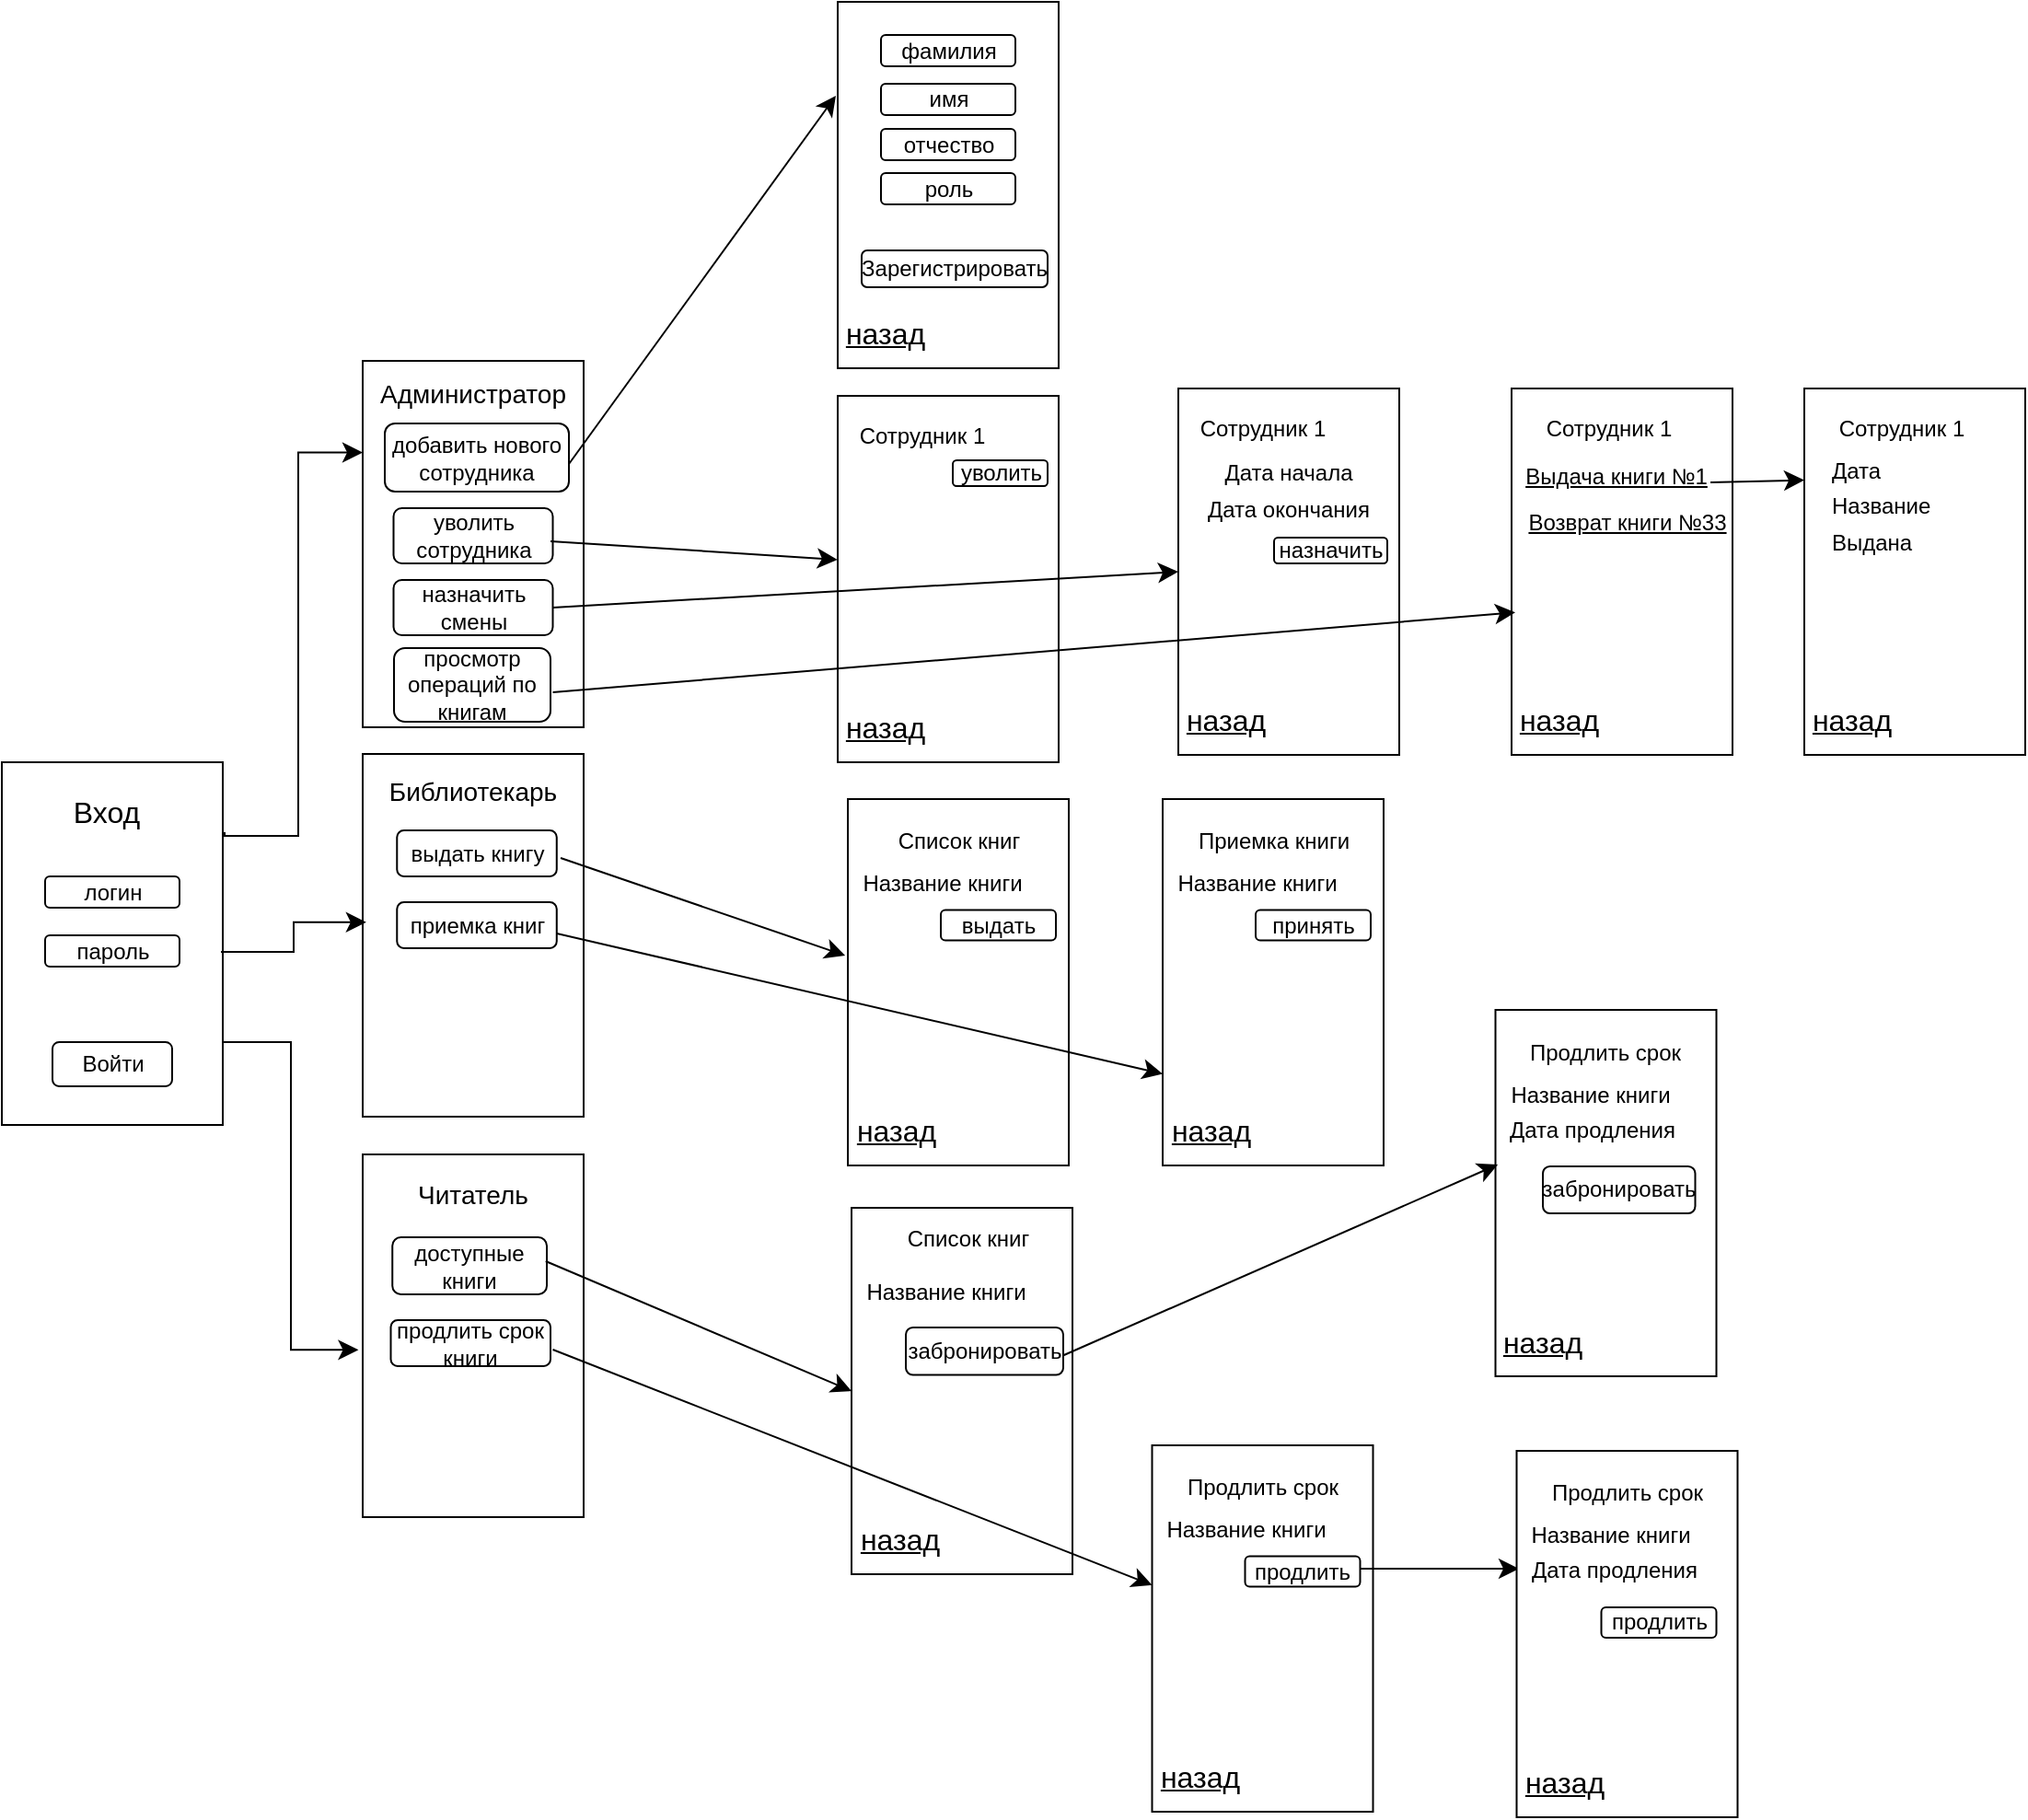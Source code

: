 <mxfile version="24.4.6" type="device">
  <diagram name="Страница — 1" id="KycOlODC1tH5IEd535lH">
    <mxGraphModel dx="2309" dy="1440" grid="0" gridSize="10" guides="1" tooltips="1" connect="1" arrows="1" fold="1" page="0" pageScale="1" pageWidth="827" pageHeight="1169" math="0" shadow="0">
      <root>
        <mxCell id="0" />
        <mxCell id="1" parent="0" />
        <mxCell id="KaoC9EErLGXyU6wSN982-1" value="" style="rounded=0;whiteSpace=wrap;html=1;" vertex="1" parent="1">
          <mxGeometry x="-9" y="113" width="120" height="197" as="geometry" />
        </mxCell>
        <mxCell id="KaoC9EErLGXyU6wSN982-2" value="Вход" style="text;html=1;align=center;verticalAlign=middle;whiteSpace=wrap;rounded=0;fontSize=16;" vertex="1" parent="1">
          <mxGeometry x="18" y="125" width="60" height="30" as="geometry" />
        </mxCell>
        <mxCell id="KaoC9EErLGXyU6wSN982-4" value="логин" style="rounded=1;whiteSpace=wrap;html=1;" vertex="1" parent="1">
          <mxGeometry x="14.5" y="175" width="73" height="17" as="geometry" />
        </mxCell>
        <mxCell id="KaoC9EErLGXyU6wSN982-7" value="пароль" style="rounded=1;whiteSpace=wrap;html=1;" vertex="1" parent="1">
          <mxGeometry x="14.5" y="207" width="73" height="17" as="geometry" />
        </mxCell>
        <mxCell id="KaoC9EErLGXyU6wSN982-8" value="Войти" style="rounded=1;whiteSpace=wrap;html=1;" vertex="1" parent="1">
          <mxGeometry x="18.5" y="265" width="65" height="24" as="geometry" />
        </mxCell>
        <mxCell id="KaoC9EErLGXyU6wSN982-9" value="" style="rounded=0;whiteSpace=wrap;html=1;" vertex="1" parent="1">
          <mxGeometry x="187" y="-105" width="120" height="199" as="geometry" />
        </mxCell>
        <mxCell id="KaoC9EErLGXyU6wSN982-10" value="" style="rounded=0;whiteSpace=wrap;html=1;" vertex="1" parent="1">
          <mxGeometry x="187" y="108.5" width="120" height="197" as="geometry" />
        </mxCell>
        <mxCell id="KaoC9EErLGXyU6wSN982-11" value="" style="rounded=0;whiteSpace=wrap;html=1;" vertex="1" parent="1">
          <mxGeometry x="187" y="326" width="120" height="197" as="geometry" />
        </mxCell>
        <mxCell id="KaoC9EErLGXyU6wSN982-13" value="&lt;font style=&quot;font-size: 14px;&quot;&gt;Администратор&lt;/font&gt;" style="text;html=1;align=center;verticalAlign=middle;whiteSpace=wrap;rounded=0;fontSize=16;" vertex="1" parent="1">
          <mxGeometry x="217" y="-103" width="60" height="30" as="geometry" />
        </mxCell>
        <mxCell id="KaoC9EErLGXyU6wSN982-14" value="&lt;font style=&quot;font-size: 14px;&quot;&gt;Библиотекарь&lt;/font&gt;" style="text;html=1;align=center;verticalAlign=middle;whiteSpace=wrap;rounded=0;fontSize=16;" vertex="1" parent="1">
          <mxGeometry x="217" y="113" width="60" height="30" as="geometry" />
        </mxCell>
        <mxCell id="KaoC9EErLGXyU6wSN982-15" value="&lt;font style=&quot;font-size: 14px;&quot;&gt;Читатель&lt;/font&gt;" style="text;html=1;align=center;verticalAlign=middle;whiteSpace=wrap;rounded=0;fontSize=16;" vertex="1" parent="1">
          <mxGeometry x="217" y="332" width="60" height="30" as="geometry" />
        </mxCell>
        <mxCell id="KaoC9EErLGXyU6wSN982-20" value="" style="edgeStyle=segmentEdgeStyle;endArrow=classic;html=1;curved=0;rounded=0;endSize=8;startSize=8;fontSize=12;entryX=0;entryY=0.25;entryDx=0;entryDy=0;" edge="1" parent="1" target="KaoC9EErLGXyU6wSN982-9">
          <mxGeometry width="50" height="50" relative="1" as="geometry">
            <mxPoint x="112" y="151" as="sourcePoint" />
            <mxPoint x="157" y="103" as="targetPoint" />
            <Array as="points">
              <mxPoint x="152" y="153" />
              <mxPoint x="152" y="-56" />
            </Array>
          </mxGeometry>
        </mxCell>
        <mxCell id="KaoC9EErLGXyU6wSN982-21" value="" style="edgeStyle=elbowEdgeStyle;elbow=horizontal;endArrow=classic;html=1;curved=0;rounded=0;endSize=8;startSize=8;fontSize=12;entryX=0.016;entryY=0.464;entryDx=0;entryDy=0;entryPerimeter=0;" edge="1" parent="1" target="KaoC9EErLGXyU6wSN982-10">
          <mxGeometry width="50" height="50" relative="1" as="geometry">
            <mxPoint x="110" y="216" as="sourcePoint" />
            <mxPoint x="160" y="166" as="targetPoint" />
          </mxGeometry>
        </mxCell>
        <mxCell id="KaoC9EErLGXyU6wSN982-22" value="" style="edgeStyle=elbowEdgeStyle;elbow=horizontal;endArrow=classic;html=1;curved=0;rounded=0;endSize=8;startSize=8;fontSize=12;entryX=-0.019;entryY=0.539;entryDx=0;entryDy=0;entryPerimeter=0;" edge="1" parent="1" target="KaoC9EErLGXyU6wSN982-11">
          <mxGeometry width="50" height="50" relative="1" as="geometry">
            <mxPoint x="111" y="265" as="sourcePoint" />
            <mxPoint x="190" y="249" as="targetPoint" />
          </mxGeometry>
        </mxCell>
        <mxCell id="KaoC9EErLGXyU6wSN982-23" value="добавить нового сотрудника" style="rounded=1;whiteSpace=wrap;html=1;" vertex="1" parent="1">
          <mxGeometry x="199" y="-71" width="100" height="37" as="geometry" />
        </mxCell>
        <mxCell id="KaoC9EErLGXyU6wSN982-24" value="уволить сотрудника" style="rounded=1;whiteSpace=wrap;html=1;" vertex="1" parent="1">
          <mxGeometry x="203.75" y="-25" width="86.5" height="30" as="geometry" />
        </mxCell>
        <mxCell id="KaoC9EErLGXyU6wSN982-25" value="назначить смены" style="rounded=1;whiteSpace=wrap;html=1;" vertex="1" parent="1">
          <mxGeometry x="203.75" y="14" width="86.5" height="30" as="geometry" />
        </mxCell>
        <mxCell id="KaoC9EErLGXyU6wSN982-26" value="просмотр операций по книгам" style="rounded=1;whiteSpace=wrap;html=1;" vertex="1" parent="1">
          <mxGeometry x="204" y="51" width="85" height="40" as="geometry" />
        </mxCell>
        <mxCell id="KaoC9EErLGXyU6wSN982-28" value="выдать книгу" style="rounded=1;whiteSpace=wrap;html=1;" vertex="1" parent="1">
          <mxGeometry x="205.63" y="150" width="86.75" height="25" as="geometry" />
        </mxCell>
        <mxCell id="KaoC9EErLGXyU6wSN982-29" value="приемка книг" style="rounded=1;whiteSpace=wrap;html=1;" vertex="1" parent="1">
          <mxGeometry x="205.63" y="189" width="86.75" height="25" as="geometry" />
        </mxCell>
        <mxCell id="KaoC9EErLGXyU6wSN982-31" value="доступные книги" style="rounded=1;whiteSpace=wrap;html=1;" vertex="1" parent="1">
          <mxGeometry x="203.12" y="371" width="83.88" height="31" as="geometry" />
        </mxCell>
        <mxCell id="KaoC9EErLGXyU6wSN982-32" value="продлить срок книги" style="rounded=1;whiteSpace=wrap;html=1;" vertex="1" parent="1">
          <mxGeometry x="202.25" y="416" width="86.75" height="25" as="geometry" />
        </mxCell>
        <mxCell id="KaoC9EErLGXyU6wSN982-34" value="" style="endArrow=classic;html=1;rounded=0;fontSize=12;startSize=8;endSize=8;curved=1;" edge="1" parent="1">
          <mxGeometry width="50" height="50" relative="1" as="geometry">
            <mxPoint x="299" y="-49" as="sourcePoint" />
            <mxPoint x="444" y="-249" as="targetPoint" />
          </mxGeometry>
        </mxCell>
        <mxCell id="KaoC9EErLGXyU6wSN982-45" value="" style="rounded=0;whiteSpace=wrap;html=1;" vertex="1" parent="1">
          <mxGeometry x="445" y="-300" width="120" height="199" as="geometry" />
        </mxCell>
        <mxCell id="KaoC9EErLGXyU6wSN982-46" value="Зарегистрировать" style="rounded=1;whiteSpace=wrap;html=1;" vertex="1" parent="1">
          <mxGeometry x="458" y="-165" width="101" height="20" as="geometry" />
        </mxCell>
        <mxCell id="KaoC9EErLGXyU6wSN982-47" value="фамилия" style="rounded=1;whiteSpace=wrap;html=1;" vertex="1" parent="1">
          <mxGeometry x="468.5" y="-282" width="73" height="17" as="geometry" />
        </mxCell>
        <mxCell id="KaoC9EErLGXyU6wSN982-48" value="имя" style="rounded=1;whiteSpace=wrap;html=1;" vertex="1" parent="1">
          <mxGeometry x="468.5" y="-255.5" width="73" height="17" as="geometry" />
        </mxCell>
        <mxCell id="KaoC9EErLGXyU6wSN982-49" value="отчество" style="rounded=1;whiteSpace=wrap;html=1;" vertex="1" parent="1">
          <mxGeometry x="468.5" y="-231" width="73" height="17" as="geometry" />
        </mxCell>
        <mxCell id="KaoC9EErLGXyU6wSN982-50" value="роль" style="rounded=1;whiteSpace=wrap;html=1;" vertex="1" parent="1">
          <mxGeometry x="468.5" y="-207" width="73" height="17" as="geometry" />
        </mxCell>
        <mxCell id="KaoC9EErLGXyU6wSN982-51" value="&lt;u&gt;назад&lt;/u&gt;" style="text;html=1;align=center;verticalAlign=middle;whiteSpace=wrap;rounded=0;fontSize=16;" vertex="1" parent="1">
          <mxGeometry x="441" y="-135" width="60" height="30" as="geometry" />
        </mxCell>
        <mxCell id="KaoC9EErLGXyU6wSN982-52" value="" style="rounded=0;whiteSpace=wrap;html=1;" vertex="1" parent="1">
          <mxGeometry x="445" y="-86" width="120" height="199" as="geometry" />
        </mxCell>
        <mxCell id="KaoC9EErLGXyU6wSN982-58" value="&lt;u&gt;назад&lt;/u&gt;" style="text;html=1;align=center;verticalAlign=middle;whiteSpace=wrap;rounded=0;fontSize=16;" vertex="1" parent="1">
          <mxGeometry x="441" y="79" width="60" height="30" as="geometry" />
        </mxCell>
        <mxCell id="KaoC9EErLGXyU6wSN982-59" value="" style="endArrow=classic;html=1;rounded=0;fontSize=12;startSize=8;endSize=8;curved=1;entryX=-0.001;entryY=0.447;entryDx=0;entryDy=0;entryPerimeter=0;" edge="1" parent="1" target="KaoC9EErLGXyU6wSN982-52">
          <mxGeometry width="50" height="50" relative="1" as="geometry">
            <mxPoint x="289" y="-7" as="sourcePoint" />
            <mxPoint x="434" y="-207" as="targetPoint" />
          </mxGeometry>
        </mxCell>
        <mxCell id="KaoC9EErLGXyU6wSN982-60" value="уволить" style="rounded=1;whiteSpace=wrap;html=1;" vertex="1" parent="1">
          <mxGeometry x="507.5" y="-51" width="51.5" height="14" as="geometry" />
        </mxCell>
        <mxCell id="KaoC9EErLGXyU6wSN982-63" value="&lt;font style=&quot;font-size: 12px;&quot;&gt;Сотрудник 1&lt;/font&gt;" style="text;html=1;align=center;verticalAlign=middle;whiteSpace=wrap;rounded=0;fontSize=16;" vertex="1" parent="1">
          <mxGeometry x="434" y="-81" width="114" height="30" as="geometry" />
        </mxCell>
        <mxCell id="KaoC9EErLGXyU6wSN982-64" value="" style="rounded=0;whiteSpace=wrap;html=1;" vertex="1" parent="1">
          <mxGeometry x="630" y="-90" width="120" height="199" as="geometry" />
        </mxCell>
        <mxCell id="KaoC9EErLGXyU6wSN982-65" value="&lt;u&gt;назад&lt;/u&gt;" style="text;html=1;align=center;verticalAlign=middle;whiteSpace=wrap;rounded=0;fontSize=16;" vertex="1" parent="1">
          <mxGeometry x="626" y="75" width="60" height="30" as="geometry" />
        </mxCell>
        <mxCell id="KaoC9EErLGXyU6wSN982-66" value="назначить" style="rounded=1;whiteSpace=wrap;html=1;" vertex="1" parent="1">
          <mxGeometry x="682" y="-9" width="61.5" height="14" as="geometry" />
        </mxCell>
        <mxCell id="KaoC9EErLGXyU6wSN982-67" value="&lt;font style=&quot;font-size: 12px;&quot;&gt;Сотрудник 1&lt;/font&gt;" style="text;html=1;align=center;verticalAlign=middle;whiteSpace=wrap;rounded=0;fontSize=16;" vertex="1" parent="1">
          <mxGeometry x="619" y="-85" width="114" height="30" as="geometry" />
        </mxCell>
        <mxCell id="KaoC9EErLGXyU6wSN982-69" value="" style="endArrow=classic;html=1;rounded=0;fontSize=12;startSize=8;endSize=8;curved=1;entryX=0;entryY=0.5;entryDx=0;entryDy=0;" edge="1" parent="1" target="KaoC9EErLGXyU6wSN982-64">
          <mxGeometry width="50" height="50" relative="1" as="geometry">
            <mxPoint x="290.25" y="29" as="sourcePoint" />
            <mxPoint x="446.25" y="39" as="targetPoint" />
          </mxGeometry>
        </mxCell>
        <mxCell id="KaoC9EErLGXyU6wSN982-70" value="&lt;font style=&quot;font-size: 12px;&quot;&gt;Дата начала&lt;/font&gt;&lt;div&gt;&lt;font style=&quot;font-size: 12px;&quot;&gt;Дата окончания&lt;/font&gt;&lt;/div&gt;" style="text;html=1;align=center;verticalAlign=middle;whiteSpace=wrap;rounded=0;fontSize=16;" vertex="1" parent="1">
          <mxGeometry x="633" y="-51" width="114" height="30" as="geometry" />
        </mxCell>
        <mxCell id="KaoC9EErLGXyU6wSN982-71" value="" style="rounded=0;whiteSpace=wrap;html=1;" vertex="1" parent="1">
          <mxGeometry x="811" y="-90" width="120" height="199" as="geometry" />
        </mxCell>
        <mxCell id="KaoC9EErLGXyU6wSN982-72" value="&lt;u&gt;назад&lt;/u&gt;" style="text;html=1;align=center;verticalAlign=middle;whiteSpace=wrap;rounded=0;fontSize=16;" vertex="1" parent="1">
          <mxGeometry x="807" y="75" width="60" height="30" as="geometry" />
        </mxCell>
        <mxCell id="KaoC9EErLGXyU6wSN982-74" value="&lt;font style=&quot;font-size: 12px;&quot;&gt;Сотрудник 1&lt;/font&gt;" style="text;html=1;align=center;verticalAlign=middle;whiteSpace=wrap;rounded=0;fontSize=16;" vertex="1" parent="1">
          <mxGeometry x="807" y="-85" width="114" height="30" as="geometry" />
        </mxCell>
        <mxCell id="KaoC9EErLGXyU6wSN982-76" value="" style="endArrow=classic;html=1;rounded=0;fontSize=12;startSize=8;endSize=8;curved=1;entryX=0.017;entryY=0.611;entryDx=0;entryDy=0;entryPerimeter=0;" edge="1" parent="1" target="KaoC9EErLGXyU6wSN982-71">
          <mxGeometry width="50" height="50" relative="1" as="geometry">
            <mxPoint x="290.25" y="75" as="sourcePoint" />
            <mxPoint x="630" y="56" as="targetPoint" />
          </mxGeometry>
        </mxCell>
        <mxCell id="KaoC9EErLGXyU6wSN982-77" value="&lt;span style=&quot;font-size: 12px;&quot;&gt;&lt;u&gt;Выдача книги №1&lt;/u&gt;&lt;/span&gt;" style="text;html=1;align=center;verticalAlign=middle;whiteSpace=wrap;rounded=0;fontSize=16;" vertex="1" parent="1">
          <mxGeometry x="811" y="-59" width="114" height="30" as="geometry" />
        </mxCell>
        <mxCell id="KaoC9EErLGXyU6wSN982-78" value="&lt;span style=&quot;font-size: 12px;&quot;&gt;&lt;u&gt;Возврат книги №33&lt;/u&gt;&lt;/span&gt;" style="text;html=1;align=center;verticalAlign=middle;whiteSpace=wrap;rounded=0;fontSize=16;" vertex="1" parent="1">
          <mxGeometry x="817" y="-34" width="114" height="30" as="geometry" />
        </mxCell>
        <mxCell id="KaoC9EErLGXyU6wSN982-79" value="" style="rounded=0;whiteSpace=wrap;html=1;" vertex="1" parent="1">
          <mxGeometry x="970" y="-90" width="120" height="199" as="geometry" />
        </mxCell>
        <mxCell id="KaoC9EErLGXyU6wSN982-80" value="&lt;u&gt;назад&lt;/u&gt;" style="text;html=1;align=center;verticalAlign=middle;whiteSpace=wrap;rounded=0;fontSize=16;" vertex="1" parent="1">
          <mxGeometry x="966" y="75" width="60" height="30" as="geometry" />
        </mxCell>
        <mxCell id="KaoC9EErLGXyU6wSN982-81" value="&lt;font style=&quot;font-size: 12px;&quot;&gt;Сотрудник 1&lt;/font&gt;" style="text;html=1;align=center;verticalAlign=middle;whiteSpace=wrap;rounded=0;fontSize=16;" vertex="1" parent="1">
          <mxGeometry x="966" y="-85" width="114" height="30" as="geometry" />
        </mxCell>
        <mxCell id="KaoC9EErLGXyU6wSN982-84" value="" style="endArrow=classic;html=1;rounded=0;fontSize=12;startSize=8;endSize=8;curved=1;entryX=0;entryY=0.25;entryDx=0;entryDy=0;" edge="1" parent="1" target="KaoC9EErLGXyU6wSN982-79">
          <mxGeometry width="50" height="50" relative="1" as="geometry">
            <mxPoint x="919" y="-39" as="sourcePoint" />
            <mxPoint x="969" y="-89" as="targetPoint" />
          </mxGeometry>
        </mxCell>
        <mxCell id="KaoC9EErLGXyU6wSN982-85" value="&lt;span style=&quot;font-size: 12px;&quot;&gt;Дата&lt;/span&gt;&lt;div&gt;&lt;span style=&quot;font-size: 12px;&quot;&gt;Название&lt;/span&gt;&lt;/div&gt;&lt;div&gt;&lt;span style=&quot;font-size: 12px;&quot;&gt;Выдана&lt;/span&gt;&lt;/div&gt;&lt;div&gt;&lt;span style=&quot;font-size: 12px;&quot;&gt;&lt;br&gt;&lt;/span&gt;&lt;/div&gt;" style="text;html=1;align=left;verticalAlign=middle;whiteSpace=wrap;rounded=0;fontSize=16;" vertex="1" parent="1">
          <mxGeometry x="983" y="-33" width="101" height="29" as="geometry" />
        </mxCell>
        <mxCell id="KaoC9EErLGXyU6wSN982-86" value="" style="rounded=0;whiteSpace=wrap;html=1;" vertex="1" parent="1">
          <mxGeometry x="450.5" y="133" width="120" height="199" as="geometry" />
        </mxCell>
        <mxCell id="KaoC9EErLGXyU6wSN982-87" value="&lt;u&gt;назад&lt;/u&gt;" style="text;html=1;align=center;verticalAlign=middle;whiteSpace=wrap;rounded=0;fontSize=16;" vertex="1" parent="1">
          <mxGeometry x="446.5" y="298" width="60" height="30" as="geometry" />
        </mxCell>
        <mxCell id="KaoC9EErLGXyU6wSN982-89" value="&lt;span style=&quot;font-size: 12px;&quot;&gt;Список книг&lt;/span&gt;" style="text;html=1;align=center;verticalAlign=middle;whiteSpace=wrap;rounded=0;fontSize=16;" vertex="1" parent="1">
          <mxGeometry x="453.5" y="139" width="114" height="30" as="geometry" />
        </mxCell>
        <mxCell id="KaoC9EErLGXyU6wSN982-90" value="" style="endArrow=classic;html=1;rounded=0;fontSize=12;startSize=8;endSize=8;curved=1;entryX=-0.012;entryY=0.427;entryDx=0;entryDy=0;entryPerimeter=0;" edge="1" parent="1" target="KaoC9EErLGXyU6wSN982-86">
          <mxGeometry width="50" height="50" relative="1" as="geometry">
            <mxPoint x="294.5" y="165" as="sourcePoint" />
            <mxPoint x="450.5" y="175" as="targetPoint" />
          </mxGeometry>
        </mxCell>
        <mxCell id="KaoC9EErLGXyU6wSN982-92" value="&lt;span style=&quot;font-size: 12px;&quot;&gt;Название книги&lt;/span&gt;" style="text;html=1;align=center;verticalAlign=middle;whiteSpace=wrap;rounded=0;fontSize=16;" vertex="1" parent="1">
          <mxGeometry x="445" y="162" width="114" height="30" as="geometry" />
        </mxCell>
        <mxCell id="KaoC9EErLGXyU6wSN982-93" value="выдать" style="rounded=1;whiteSpace=wrap;html=1;" vertex="1" parent="1">
          <mxGeometry x="501" y="193.25" width="62.5" height="16.5" as="geometry" />
        </mxCell>
        <mxCell id="KaoC9EErLGXyU6wSN982-94" value="" style="rounded=0;whiteSpace=wrap;html=1;" vertex="1" parent="1">
          <mxGeometry x="621.5" y="133" width="120" height="199" as="geometry" />
        </mxCell>
        <mxCell id="KaoC9EErLGXyU6wSN982-95" value="&lt;u&gt;назад&lt;/u&gt;" style="text;html=1;align=center;verticalAlign=middle;whiteSpace=wrap;rounded=0;fontSize=16;" vertex="1" parent="1">
          <mxGeometry x="617.5" y="298" width="60" height="30" as="geometry" />
        </mxCell>
        <mxCell id="KaoC9EErLGXyU6wSN982-96" value="&lt;span style=&quot;font-size: 12px;&quot;&gt;Приемка книги&lt;/span&gt;" style="text;html=1;align=center;verticalAlign=middle;whiteSpace=wrap;rounded=0;fontSize=16;" vertex="1" parent="1">
          <mxGeometry x="624.5" y="139" width="114" height="30" as="geometry" />
        </mxCell>
        <mxCell id="KaoC9EErLGXyU6wSN982-97" value="&lt;span style=&quot;font-size: 12px;&quot;&gt;Название книги&lt;/span&gt;" style="text;html=1;align=center;verticalAlign=middle;whiteSpace=wrap;rounded=0;fontSize=16;" vertex="1" parent="1">
          <mxGeometry x="616" y="162" width="114" height="30" as="geometry" />
        </mxCell>
        <mxCell id="KaoC9EErLGXyU6wSN982-98" value="принять" style="rounded=1;whiteSpace=wrap;html=1;" vertex="1" parent="1">
          <mxGeometry x="672" y="193.25" width="62.5" height="16.5" as="geometry" />
        </mxCell>
        <mxCell id="KaoC9EErLGXyU6wSN982-99" value="" style="endArrow=classic;html=1;rounded=0;fontSize=12;startSize=8;endSize=8;curved=1;entryX=0;entryY=0.75;entryDx=0;entryDy=0;" edge="1" parent="1" target="KaoC9EErLGXyU6wSN982-94">
          <mxGeometry width="50" height="50" relative="1" as="geometry">
            <mxPoint x="292.38" y="206" as="sourcePoint" />
            <mxPoint x="446.88" y="259" as="targetPoint" />
          </mxGeometry>
        </mxCell>
        <mxCell id="KaoC9EErLGXyU6wSN982-100" value="" style="rounded=0;whiteSpace=wrap;html=1;" vertex="1" parent="1">
          <mxGeometry x="452.5" y="355" width="120" height="199" as="geometry" />
        </mxCell>
        <mxCell id="KaoC9EErLGXyU6wSN982-101" value="&lt;u&gt;назад&lt;/u&gt;" style="text;html=1;align=center;verticalAlign=middle;whiteSpace=wrap;rounded=0;fontSize=16;" vertex="1" parent="1">
          <mxGeometry x="448.5" y="520" width="60" height="30" as="geometry" />
        </mxCell>
        <mxCell id="KaoC9EErLGXyU6wSN982-102" value="&lt;span style=&quot;font-size: 12px;&quot;&gt;Список книг&lt;/span&gt;" style="text;html=1;align=center;verticalAlign=middle;whiteSpace=wrap;rounded=0;fontSize=16;" vertex="1" parent="1">
          <mxGeometry x="458.5" y="355" width="114" height="30" as="geometry" />
        </mxCell>
        <mxCell id="KaoC9EErLGXyU6wSN982-103" value="&lt;span style=&quot;font-size: 12px;&quot;&gt;Название книги&lt;/span&gt;" style="text;html=1;align=center;verticalAlign=middle;whiteSpace=wrap;rounded=0;fontSize=16;" vertex="1" parent="1">
          <mxGeometry x="447" y="384" width="114" height="30" as="geometry" />
        </mxCell>
        <mxCell id="KaoC9EErLGXyU6wSN982-104" value="забронировать" style="rounded=1;whiteSpace=wrap;html=1;" vertex="1" parent="1">
          <mxGeometry x="482" y="420" width="85.5" height="25.75" as="geometry" />
        </mxCell>
        <mxCell id="KaoC9EErLGXyU6wSN982-105" value="" style="rounded=0;whiteSpace=wrap;html=1;" vertex="1" parent="1">
          <mxGeometry x="615.75" y="484" width="120" height="199" as="geometry" />
        </mxCell>
        <mxCell id="KaoC9EErLGXyU6wSN982-106" value="&lt;u&gt;назад&lt;/u&gt;" style="text;html=1;align=center;verticalAlign=middle;whiteSpace=wrap;rounded=0;fontSize=16;" vertex="1" parent="1">
          <mxGeometry x="611.75" y="649" width="60" height="30" as="geometry" />
        </mxCell>
        <mxCell id="KaoC9EErLGXyU6wSN982-107" value="&lt;span style=&quot;font-size: 12px;&quot;&gt;Продлить срок&lt;/span&gt;" style="text;html=1;align=center;verticalAlign=middle;whiteSpace=wrap;rounded=0;fontSize=16;" vertex="1" parent="1">
          <mxGeometry x="618.75" y="490" width="114" height="30" as="geometry" />
        </mxCell>
        <mxCell id="KaoC9EErLGXyU6wSN982-108" value="&lt;span style=&quot;font-size: 12px;&quot;&gt;Название книги&lt;/span&gt;" style="text;html=1;align=center;verticalAlign=middle;whiteSpace=wrap;rounded=0;fontSize=16;" vertex="1" parent="1">
          <mxGeometry x="610.25" y="513" width="114" height="30" as="geometry" />
        </mxCell>
        <mxCell id="KaoC9EErLGXyU6wSN982-109" value="продлить" style="rounded=1;whiteSpace=wrap;html=1;" vertex="1" parent="1">
          <mxGeometry x="666.25" y="544.25" width="62.5" height="16.5" as="geometry" />
        </mxCell>
        <mxCell id="KaoC9EErLGXyU6wSN982-110" value="" style="endArrow=classic;html=1;rounded=0;fontSize=12;startSize=8;endSize=8;curved=1;entryX=0;entryY=0.5;entryDx=0;entryDy=0;" edge="1" parent="1" target="KaoC9EErLGXyU6wSN982-100">
          <mxGeometry width="50" height="50" relative="1" as="geometry">
            <mxPoint x="286.38" y="384" as="sourcePoint" />
            <mxPoint x="616" y="460" as="targetPoint" />
          </mxGeometry>
        </mxCell>
        <mxCell id="KaoC9EErLGXyU6wSN982-111" value="" style="endArrow=classic;html=1;rounded=0;fontSize=12;startSize=8;endSize=8;curved=1;" edge="1" parent="1" target="KaoC9EErLGXyU6wSN982-105">
          <mxGeometry width="50" height="50" relative="1" as="geometry">
            <mxPoint x="290.25" y="432" as="sourcePoint" />
            <mxPoint x="456.87" y="503" as="targetPoint" />
          </mxGeometry>
        </mxCell>
        <mxCell id="KaoC9EErLGXyU6wSN982-113" value="" style="endArrow=classic;html=1;rounded=0;fontSize=12;startSize=8;endSize=8;curved=1;" edge="1" parent="1">
          <mxGeometry width="50" height="50" relative="1" as="geometry">
            <mxPoint x="729" y="551" as="sourcePoint" />
            <mxPoint x="815" y="551" as="targetPoint" />
          </mxGeometry>
        </mxCell>
        <mxCell id="KaoC9EErLGXyU6wSN982-114" value="" style="rounded=0;whiteSpace=wrap;html=1;" vertex="1" parent="1">
          <mxGeometry x="813.75" y="487" width="120" height="199" as="geometry" />
        </mxCell>
        <mxCell id="KaoC9EErLGXyU6wSN982-115" value="&lt;u&gt;назад&lt;/u&gt;" style="text;html=1;align=center;verticalAlign=middle;whiteSpace=wrap;rounded=0;fontSize=16;" vertex="1" parent="1">
          <mxGeometry x="809.75" y="652" width="60" height="30" as="geometry" />
        </mxCell>
        <mxCell id="KaoC9EErLGXyU6wSN982-116" value="&lt;span style=&quot;font-size: 12px;&quot;&gt;Продлить срок&lt;/span&gt;" style="text;html=1;align=center;verticalAlign=middle;whiteSpace=wrap;rounded=0;fontSize=16;" vertex="1" parent="1">
          <mxGeometry x="816.75" y="493" width="114" height="30" as="geometry" />
        </mxCell>
        <mxCell id="KaoC9EErLGXyU6wSN982-117" value="&lt;span style=&quot;font-size: 12px;&quot;&gt;Название книги&lt;/span&gt;" style="text;html=1;align=center;verticalAlign=middle;whiteSpace=wrap;rounded=0;fontSize=16;" vertex="1" parent="1">
          <mxGeometry x="808.25" y="516" width="114" height="30" as="geometry" />
        </mxCell>
        <mxCell id="KaoC9EErLGXyU6wSN982-118" value="продлить" style="rounded=1;whiteSpace=wrap;html=1;" vertex="1" parent="1">
          <mxGeometry x="859.75" y="572" width="62.5" height="16.5" as="geometry" />
        </mxCell>
        <mxCell id="KaoC9EErLGXyU6wSN982-124" value="&lt;span style=&quot;font-size: 12px;&quot;&gt;Дата продления&lt;/span&gt;" style="text;html=1;align=center;verticalAlign=middle;whiteSpace=wrap;rounded=0;fontSize=16;" vertex="1" parent="1">
          <mxGeometry x="809.75" y="535" width="114" height="30" as="geometry" />
        </mxCell>
        <mxCell id="KaoC9EErLGXyU6wSN982-125" value="" style="rounded=0;whiteSpace=wrap;html=1;" vertex="1" parent="1">
          <mxGeometry x="802.25" y="247.5" width="120" height="199" as="geometry" />
        </mxCell>
        <mxCell id="KaoC9EErLGXyU6wSN982-126" value="&lt;u&gt;назад&lt;/u&gt;" style="text;html=1;align=center;verticalAlign=middle;whiteSpace=wrap;rounded=0;fontSize=16;" vertex="1" parent="1">
          <mxGeometry x="798.25" y="412.5" width="60" height="30" as="geometry" />
        </mxCell>
        <mxCell id="KaoC9EErLGXyU6wSN982-127" value="&lt;span style=&quot;font-size: 12px;&quot;&gt;Продлить срок&lt;/span&gt;" style="text;html=1;align=center;verticalAlign=middle;whiteSpace=wrap;rounded=0;fontSize=16;" vertex="1" parent="1">
          <mxGeometry x="805.25" y="253.5" width="114" height="30" as="geometry" />
        </mxCell>
        <mxCell id="KaoC9EErLGXyU6wSN982-128" value="&lt;span style=&quot;font-size: 12px;&quot;&gt;Название книги&lt;/span&gt;" style="text;html=1;align=center;verticalAlign=middle;whiteSpace=wrap;rounded=0;fontSize=16;" vertex="1" parent="1">
          <mxGeometry x="796.75" y="276.5" width="114" height="30" as="geometry" />
        </mxCell>
        <mxCell id="KaoC9EErLGXyU6wSN982-129" value="забронировать" style="rounded=1;whiteSpace=wrap;html=1;" vertex="1" parent="1">
          <mxGeometry x="828" y="332.5" width="82.75" height="25.5" as="geometry" />
        </mxCell>
        <mxCell id="KaoC9EErLGXyU6wSN982-130" value="&lt;span style=&quot;font-size: 12px;&quot;&gt;Дата продления&lt;/span&gt;" style="text;html=1;align=center;verticalAlign=middle;whiteSpace=wrap;rounded=0;fontSize=16;" vertex="1" parent="1">
          <mxGeometry x="798.25" y="295.5" width="114" height="30" as="geometry" />
        </mxCell>
        <mxCell id="KaoC9EErLGXyU6wSN982-131" value="" style="endArrow=classic;html=1;rounded=0;fontSize=12;startSize=8;endSize=8;curved=1;entryX=0.011;entryY=0.422;entryDx=0;entryDy=0;entryPerimeter=0;" edge="1" parent="1" target="KaoC9EErLGXyU6wSN982-125">
          <mxGeometry width="50" height="50" relative="1" as="geometry">
            <mxPoint x="567.88" y="435" as="sourcePoint" />
            <mxPoint x="734.5" y="506" as="targetPoint" />
          </mxGeometry>
        </mxCell>
      </root>
    </mxGraphModel>
  </diagram>
</mxfile>

